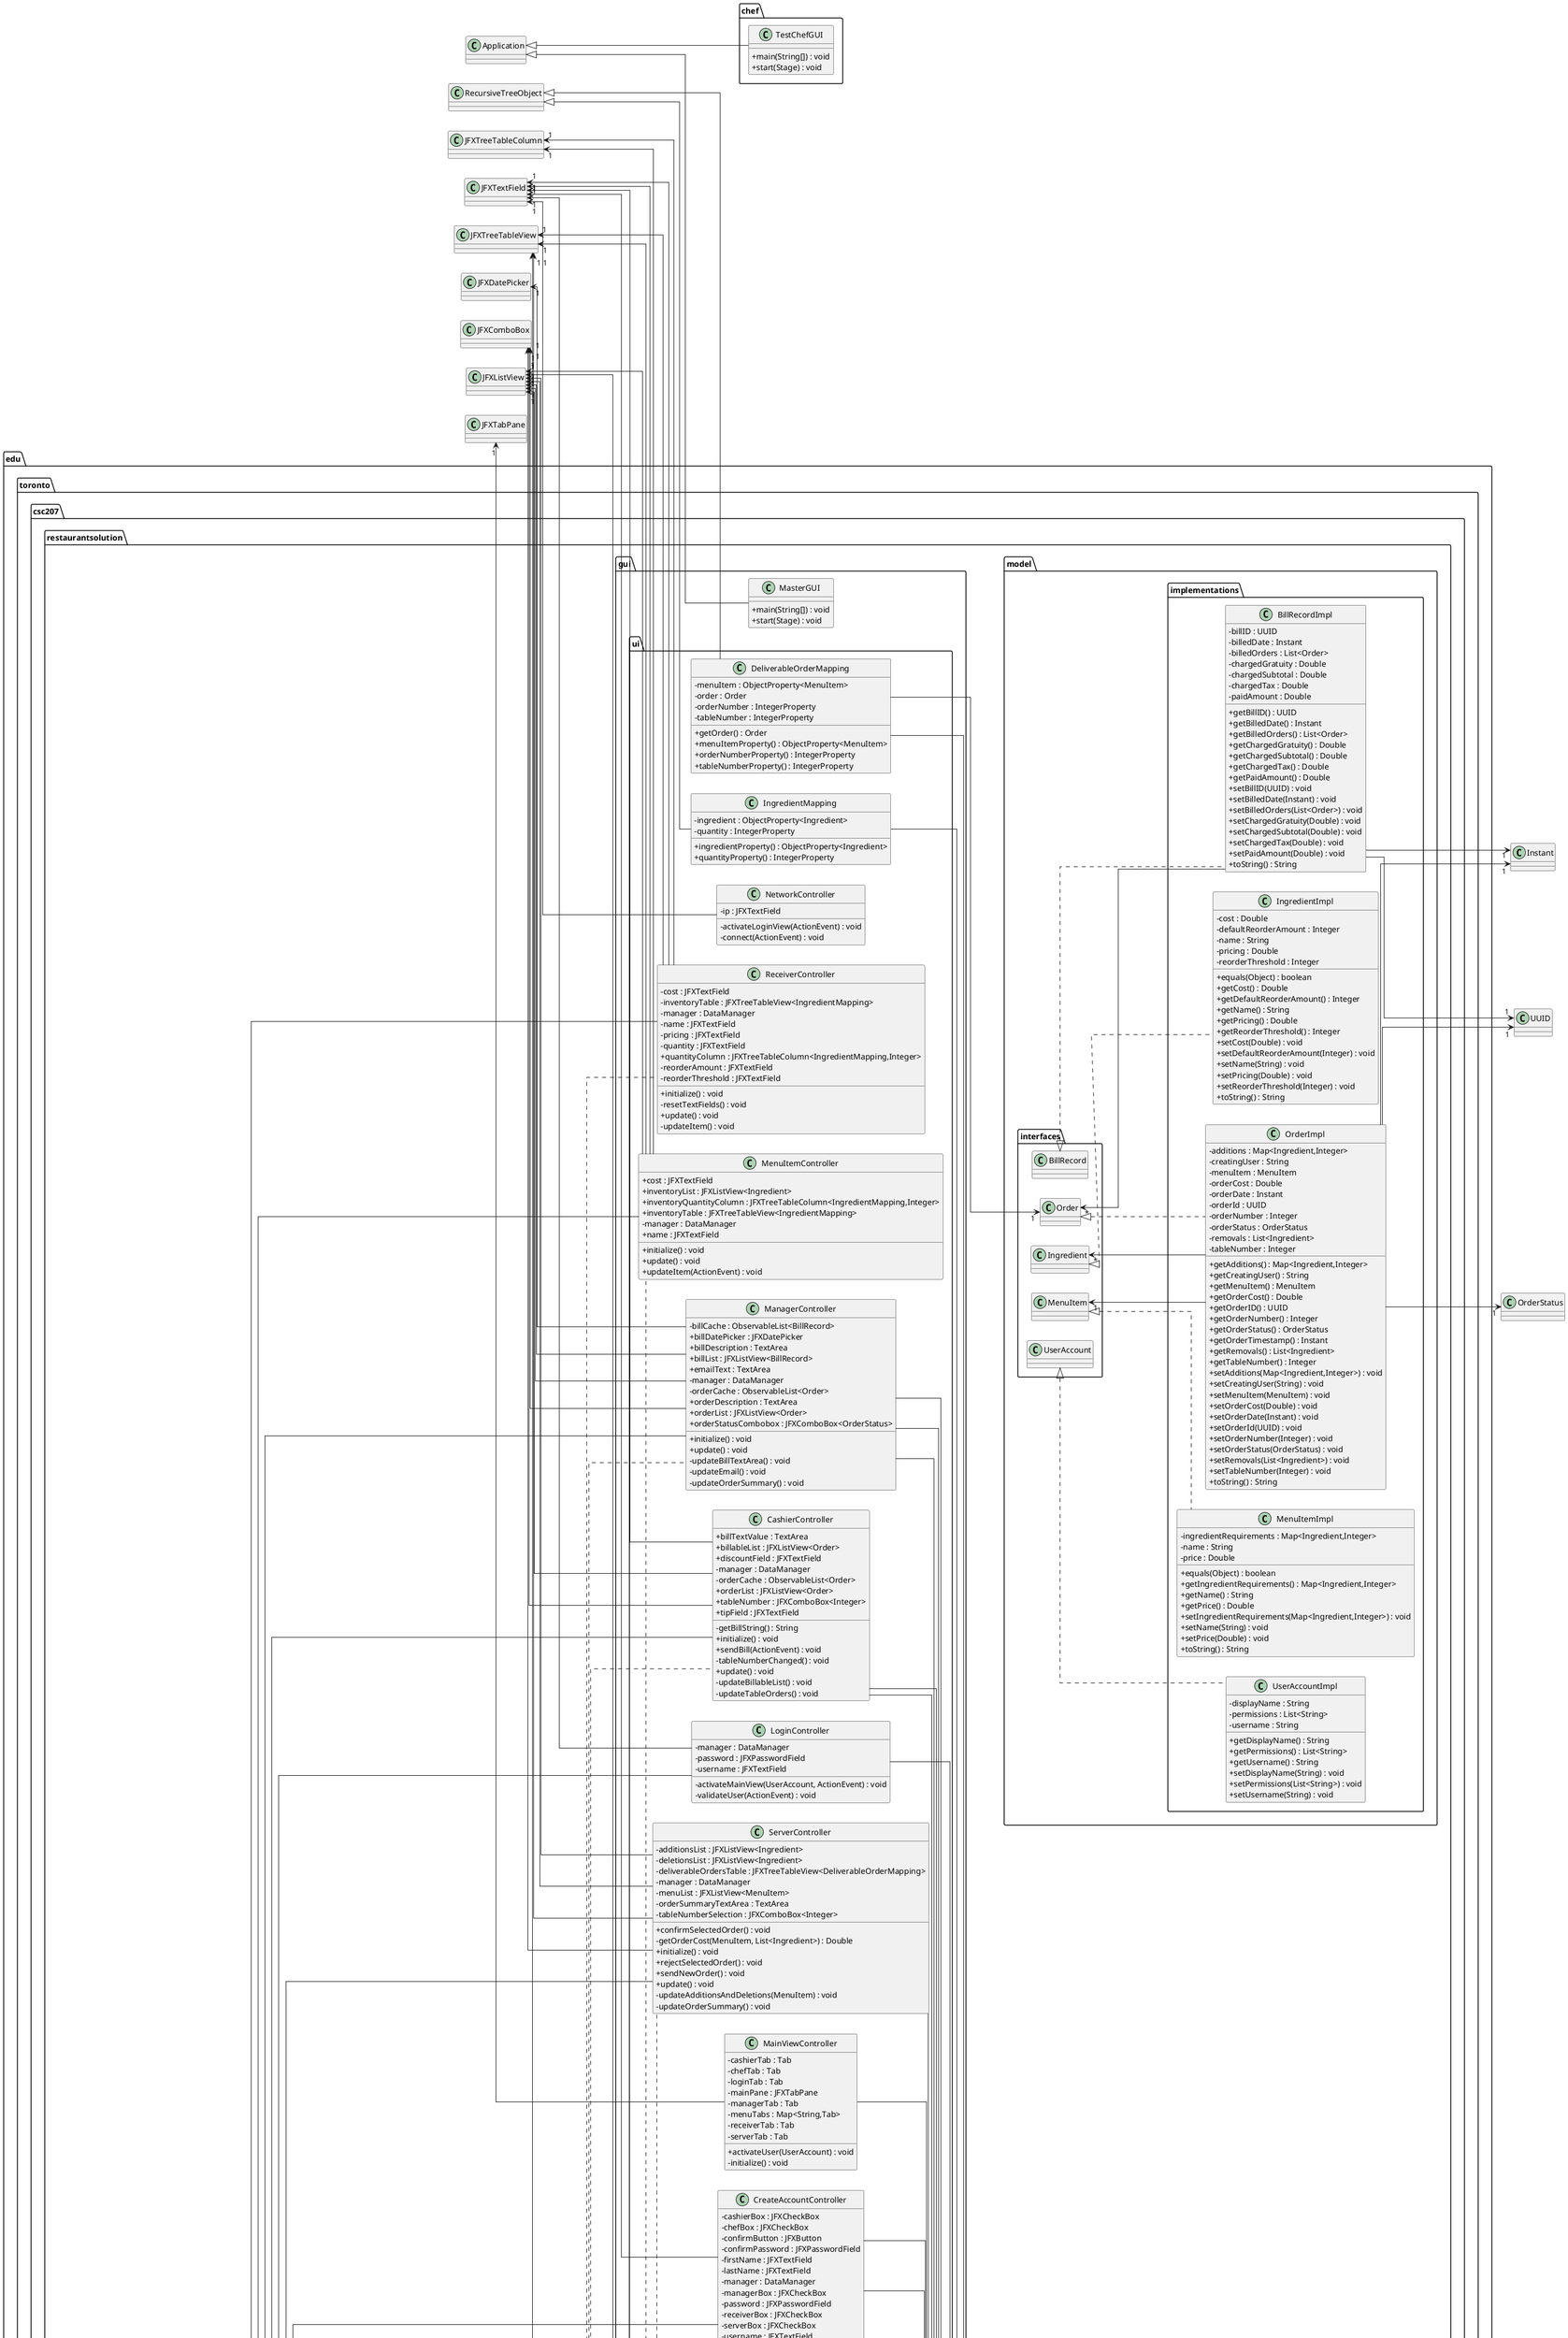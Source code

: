 
@startuml
left to right direction
skinparam classAttributeIconSize 0
skinparam linetype ortho

package edu.toronto.csc207.restaurantsolution.database {
class AccountDatabase {
	+ addPermission(String, String) : void
	+ createAccount(String, String, String) : void
	# createTable() : void
	+ removePermission(String, String) : void
	+ retrieveAccount(String) : UserAccount
	+ verifyAccount(String, String) : boolean
}
class BillRecordDatabase {
	- orderDatabase : OrderDatabase
	+ addOrUpdateBill(BillRecord) : void
	# createTable() : void
	+ getBillRecord(UUID) : BillRecord
	+ retrieveAllBills() : List<BillRecord>
}
class ConnectionConsumer {
}
class ConnectionFunction {
}
class IngredientDatabase {
	# createTable() : void
	+ getAllIngredient() : List<Ingredient>
	+ getIngredient(String) : Ingredient
	+ registerIngredient(Ingredient) : void
}
class InventoryDatabase {
	# createTable() : void
	+ getIngredientCount(Ingredient) : int
	+ setIngredientCount(Ingredient, Integer) : void
}
class MenuItemDatabase {
	# createTable() : void
	+ getAllMenuItems() : List<MenuItem>
	+ getMenuItem(String) : MenuItem
	+ registerMenuItem(MenuItem) : void
}
class OrderDatabase {
	- ingredientDatabase : IngredientDatabase
	- menuItems : MenuItemDatabase
	# createTable() : void
	+ insertOrUpdateOrder(Order) : void
	+ retrieveAllOrders() : List<Order>
	+ retrieveOrder(UUID) : Order
}
class SqlLibrary {
	- dataSource : DataSource
	# createTable() : void
	# executeQuery(ConnectionFunction<T>) : T
	# executeUpdate(ConnectionConsumer) : void
}
}
package edu.toronto.csc207.restaurantsolution.model.implementations {
class BillRecordImpl {
	- billID : UUID
	- billedDate : Instant
	- billedOrders : List<Order>
	- chargedGratuity : Double
	- chargedSubtotal : Double
	- chargedTax : Double
	- paidAmount : Double
	+ getBillID() : UUID
	+ getBilledDate() : Instant
	+ getBilledOrders() : List<Order>
	+ getChargedGratuity() : Double
	+ getChargedSubtotal() : Double
	+ getChargedTax() : Double
	+ getPaidAmount() : Double
	+ setBillID(UUID) : void
	+ setBilledDate(Instant) : void
	+ setBilledOrders(List<Order>) : void
	+ setChargedGratuity(Double) : void
	+ setChargedSubtotal(Double) : void
	+ setChargedTax(Double) : void
	+ setPaidAmount(Double) : void
	+ toString() : String
}
class IngredientImpl {
	- cost : Double
	- defaultReorderAmount : Integer
	- name : String
	- pricing : Double
	- reorderThreshold : Integer
	+ equals(Object) : boolean
	+ getCost() : Double
	+ getDefaultReorderAmount() : Integer
	+ getName() : String
	+ getPricing() : Double
	+ getReorderThreshold() : Integer
	+ setCost(Double) : void
	+ setDefaultReorderAmount(Integer) : void
	+ setName(String) : void
	+ setPricing(Double) : void
	+ setReorderThreshold(Integer) : void
	+ toString() : String
}
class MenuItemImpl {
	- ingredientRequirements : Map<Ingredient,Integer>
	- name : String
	- price : Double
	+ equals(Object) : boolean
	+ getIngredientRequirements() : Map<Ingredient,Integer>
	+ getName() : String
	+ getPrice() : Double
	+ setIngredientRequirements(Map<Ingredient,Integer>) : void
	+ setName(String) : void
	+ setPrice(Double) : void
	+ toString() : String
}
class OrderImpl {
	- additions : Map<Ingredient,Integer>
	- creatingUser : String
	- menuItem : MenuItem
	- orderCost : Double
	- orderDate : Instant
	- orderId : UUID
	- orderNumber : Integer
	- orderStatus : OrderStatus
	- removals : List<Ingredient>
	- tableNumber : Integer
	+ getAdditions() : Map<Ingredient,Integer>
	+ getCreatingUser() : String
	+ getMenuItem() : MenuItem
	+ getOrderCost() : Double
	+ getOrderID() : UUID
	+ getOrderNumber() : Integer
	+ getOrderStatus() : OrderStatus
	+ getOrderTimestamp() : Instant
	+ getRemovals() : List<Ingredient>
	+ getTableNumber() : Integer
	+ setAdditions(Map<Ingredient,Integer>) : void
	+ setCreatingUser(String) : void
	+ setMenuItem(MenuItem) : void
	+ setOrderCost(Double) : void
	+ setOrderDate(Instant) : void
	+ setOrderId(UUID) : void
	+ setOrderNumber(Integer) : void
	+ setOrderStatus(OrderStatus) : void
	+ setRemovals(List<Ingredient>) : void
	+ setTableNumber(Integer) : void
	+ toString() : String
}
class UserAccountImpl {
	- displayName : String
	- permissions : List<String>
	- username : String
	+ getDisplayName() : String
	+ getPermissions() : List<String>
	+ getUsername() : String
	+ setDisplayName(String) : void
	+ setPermissions(List<String>) : void
	+ setUsername(String) : void
}
}
package edu.toronto.csc207.restaurantsolution.gui {
class MasterGUI {
	+ main(String[]) : void
	+ start(Stage) : void
}
class NetworkContainer {
	+ dataManager : DataManager
	+ dataService : DataService
	+ getSavedNetwork() : boolean
}
}
package edu.toronto.csc207.restaurantsolution.gui.ui {
class CashierController {
	+ billTextValue : TextArea
	+ billableList : JFXListView<Order>
	+ discountField : JFXTextField
	- manager : DataManager
	- orderCache : ObservableList<Order>
	+ orderList : JFXListView<Order>
	+ tableNumber : JFXComboBox<Integer>
	+ tipField : JFXTextField
	- getBillString() : String
	+ initialize() : void
	+ sendBill(ActionEvent) : void
	- tableNumberChanged() : void
	+ update() : void
	- updateBillableList() : void
	- updateTableOrders() : void
}
class ChefController {
	- inProgressOrderList : JFXListView<Order>
	- incomingOrderList : JFXListView<Order>
	- itemDisplayIngredientList : JFXTreeTableView<IngredientMapping>
	- itemDisplayTitle : Label
	- manager : DataManager
	- initialize() : void
	- refreshOrderView(Order) : void
	+ setSelectedOrderSeen() : void
	+ update() : void
}
class CreateAccountController {
	- cashierBox : JFXCheckBox
	- chefBox : JFXCheckBox
	- confirmButton : JFXButton
	- confirmPassword : JFXPasswordField
	- firstName : JFXTextField
	- lastName : JFXTextField
	- manager : DataManager
	- managerBox : JFXCheckBox
	- password : JFXPasswordField
	- receiverBox : JFXCheckBox
	- serverBox : JFXCheckBox
	- username : JFXTextField
	+ confirmAction() : void
	- errorAlert(String) : void
	- setEmptyAlerts() : boolean
	- setRegexAlerts() : void
}
class DeliverableOrderMapping {
	- menuItem : ObjectProperty<MenuItem>
	- order : Order
	- orderNumber : IntegerProperty
	- tableNumber : IntegerProperty
	+ getOrder() : Order
	+ menuItemProperty() : ObjectProperty<MenuItem>
	+ orderNumberProperty() : IntegerProperty
	+ tableNumberProperty() : IntegerProperty
}
class IngredientMapping {
	- ingredient : ObjectProperty<Ingredient>
	- quantity : IntegerProperty
	+ ingredientProperty() : ObjectProperty<Ingredient>
	+ quantityProperty() : IntegerProperty
}
class LoginController {
	- manager : DataManager
	- password : JFXPasswordField
	- username : JFXTextField
	- activateMainView(UserAccount, ActionEvent) : void
	- validateUser(ActionEvent) : void
}
class MainViewController {
	- cashierTab : Tab
	- chefTab : Tab
	- loginTab : Tab
	- mainPane : JFXTabPane
	- managerTab : Tab
	- menuTabs : Map<String,Tab>
	- receiverTab : Tab
	- serverTab : Tab
	+ activateUser(UserAccount) : void
	- initialize() : void
}
class ManagerController {
	- billCache : ObservableList<BillRecord>
	+ billDatePicker : JFXDatePicker
	+ billDescription : TextArea
	+ billList : JFXListView<BillRecord>
	+ emailText : TextArea
	- manager : DataManager
	- orderCache : ObservableList<Order>
	+ orderDescription : TextArea
	+ orderList : JFXListView<Order>
	+ orderStatusCombobox : JFXComboBox<OrderStatus>
	+ initialize() : void
	+ update() : void
	- updateBillTextArea() : void
	- updateEmail() : void
	- updateOrderSummary() : void
}
class MenuItemController {
	+ cost : JFXTextField
	+ inventoryList : JFXListView<Ingredient>
	+ inventoryQuantityColumn : JFXTreeTableColumn<IngredientMapping,Integer>
	+ inventoryTable : JFXTreeTableView<IngredientMapping>
	- manager : DataManager
	+ name : JFXTextField
	+ initialize() : void
	+ update() : void
	+ updateItem(ActionEvent) : void
}
class NetworkController {
	- ip : JFXTextField
	- activateLoginView(ActionEvent) : void
	- connect(ActionEvent) : void
}
class ReceiverController {
	- cost : JFXTextField
	- inventoryTable : JFXTreeTableView<IngredientMapping>
	- manager : DataManager
	- name : JFXTextField
	- pricing : JFXTextField
	- quantity : JFXTextField
	+ quantityColumn : JFXTreeTableColumn<IngredientMapping,Integer>
	- reorderAmount : JFXTextField
	- reorderThreshold : JFXTextField
	+ initialize() : void
	- resetTextFields() : void
	+ update() : void
	- updateItem() : void
}
class ServerController {
	- additionsList : JFXListView<Ingredient>
	- deletionsList : JFXListView<Ingredient>
	- deliverableOrdersTable : JFXTreeTableView<DeliverableOrderMapping>
	- manager : DataManager
	- menuList : JFXListView<MenuItem>
	- orderSummaryTextArea : TextArea
	- tableNumberSelection : JFXComboBox<Integer>
	+ confirmSelectedOrder() : void
	- getOrderCost(MenuItem, List<Ingredient>) : Double
	+ initialize() : void
	+ rejectSelectedOrder() : void
	+ sendNewOrder() : void
	+ update() : void
	- updateAdditionsAndDeletions(MenuItem) : void
	- updateOrderSummary() : void
}
}
package chef {
class TestChefGUI {
	+ main(String[]) : void
	+ start(Stage) : void
}
}
package edu.toronto.csc207.restaurantsolution.model.interfaces {
class BillRecord {
}
class Ingredient {
}
class MenuItem {
}
class Order {
}
class UserAccount {
}
}
package edu.toronto.csc207.restaurantsolution.remoting.client {
class DataClient {
	- listeners : ArrayList<DataListener>
	- remoteInterface : UpdateServer
	+ getRemoteInterface() : UpdateServer
	+ registerListener(DataListener) : void
	+ update() : void
}
class RemoteListener {
}
}
package edu.toronto.csc207.restaurantsolution.remoting {
class DataListener {
}
class DataManager {
}
class DataService {
	- dataClient : DataClient
	- dataManager : DataManager
	+ getDataManager() : DataManager
	+ registerListener(DataListener) : void
}
}
package edu.toronto.csc207.restaurantsolution.remoting.server {
class DataServer {
	- accountDatabase : AccountDatabase
	- billRecordDatabase : BillRecordDatabase
	- ingredientDatabase : IngredientDatabase
	- inventoryDatabase : InventoryDatabase
	- listeners : ArrayList<RemoteListener>
	- logger : InfoLogger
	- menuItemDatabase : MenuItemDatabase
	- orderDatabase : OrderDatabase
	+ checkLogin(String, String) : boolean
	+ createAccount(String, String, String, List<String>) : void
	+ getAllBills() : List<BillRecord>
	+ getAllIngredients() : List<Ingredient>
	+ getAllMenuItems() : List<MenuItem>
	+ getAllOrders() : List<Order>
	+ getBillRecord(UUID) : BillRecord
	+ getIngredientCount(Ingredient) : int
	+ getIngredient(String) : Ingredient
	+ getMenuItem(String) : MenuItem
	+ getOrder(UUID) : Order
	+ getUserAccount(String) : UserAccount
	+ modifyBillRecord(BillRecord) : void
	+ modifyMenuItem(MenuItem) : void
	+ modifyOrder(Order) : void
	+ modifyOrder(Order, OrderStatus) : void
	+ registerIngredient(Ingredient) : void
	+ registerListener(RemoteListener) : void
	+ setIngredientCount(Ingredient, Integer) : void
	+ updateListeners() : void
}
class InfoLogger {
	- logger : Logger
	+ printError(String) : void
	+ printInfo(String) : void
}
class RemoteObjectBinder {
	- logger : Logger
	- port : int
	- registry : Registry
	+ bind(String, Remote) : void
	+ unbind(String) : void
}
class ServerInfo {
	+ name : String
	+ port : int
}
class ServerLauncher {
	+ main(String[]) : void
}
class UpdateServer {
}
}
SqlLibrary <|-- AccountDatabase
SqlLibrary <|-- BillRecordDatabase
SqlLibrary <|-- IngredientDatabase
SqlLibrary <|-- InventoryDatabase
SqlLibrary <|-- MenuItemDatabase
SqlLibrary <|-- OrderDatabase
Application <|-- MasterGUI
RecursiveTreeObject <|-- DeliverableOrderMapping
RecursiveTreeObject <|-- IngredientMapping
Application <|-- TestChefGUI
UnicastRemoteObject <|-- DataClient
BillRecord <|.. BillRecordImpl
Ingredient <|.. IngredientImpl
MenuItem <|.. MenuItemImpl
Order <|.. OrderImpl
UserAccount <|.. UserAccountImpl
DataListener <|.. CashierController
DataListener <|.. ChefController
DataListener <|.. ManagerController
DataListener <|.. MenuItemController
DataListener <|.. ReceiverController
DataListener <|.. ServerController
RemoteListener <|.. DataClient
DataManager <|.. DataServer
ManagerController --> "1" ObservableList
IngredientDatabase "1" <-- OrderDatabase
BillRecordImpl --> "1" UUID
DeliverableOrderMapping --> "1" ObjectProperty
DataServer --> "1" InventoryDatabase
DataClient --> "1" UpdateServer
JFXTreeTableView "1" <-- ReceiverController
DataManager "1" <-- DataService
CreateAccountController --> "1" JFXTextField
DeliverableOrderMapping --> "1" Order
ServerController --> "1" TextArea
DataManager "1" <-- ServerController
ManagerController --> "1" ObservableList
JFXTextField "1" <-- MenuItemController
JFXDatePicker "1" <-- ManagerController
CashierController --> "1" JFXListView
MainViewController --> "1" Tab
CashierController --> "1" DataManager
ChefController --> "1" DataManager
DataClient "1" <-- DataService
DataServer --> "1" MenuItemDatabase
JFXTreeTableColumn "1" <-- ReceiverController
JFXListView "1" <-- ManagerController
MenuItemDatabase "1" <-- OrderDatabase
DataSource "1" <-- SqlLibrary
CreateAccountController --> "1" JFXCheckBox
JFXListView "1" <-- MenuItemController
CreateAccountController --> "1" JFXPasswordField
JFXComboBox "1" <-- ServerController
JFXListView "1" <-- ManagerController
OrderImpl --> "1" OrderStatus
DataManager "1" <-- NetworkContainer
JFXTreeTableView "1" <-- MenuItemController
ChefController --> "1" JFXTreeTableView
JFXTabPane "1" <-- MainViewController
Registry "1" <-- RemoteObjectBinder
BillRecordDatabase --> "1" OrderDatabase
BillRecordImpl --> "*" Order
DataManager "1" <-- ManagerController
DataManager "1" <-- LoginController
DataManager "1" <-- ReceiverController
CashierController --> "1" JFXTextField
JFXComboBox "1" <-- ManagerController
JFXTreeTableView "1" <-- ServerController
JFXListView "1" <-- ServerController
JFXTextField "1" <-- LoginController
InfoLogger --> "1" Logger
BillRecordDatabase "1" <-- DataServer
Ingredient "*" <-- OrderImpl
JFXTreeTableColumn "1" <-- MenuItemController
CashierController --> "1" ObservableList
JFXListView "1" <-- ServerController
CreateAccountController --> "1" JFXButton
DataService "1" <-- NetworkContainer
BillRecordImpl --> "1" Instant
ChefController --> "1" Label
CashierController --> "1" TextArea
ManagerController --> "1" TextArea
AccountDatabase "1" <-- DataServer
CashierController --> "1" JFXComboBox
ChefController --> "1" JFXListView
IngredientMapping --> "1" ObjectProperty
JFXPasswordField "1" <-- LoginController
MenuItem "1" <-- OrderImpl
JFXTextField "1" <-- ReceiverController
DataManager "1" <-- MenuItemController
CreateAccountController --> "1" DataManager
Logger "1" <-- RemoteObjectBinder
JFXTextField "1" <-- NetworkController
DataServer --> "*" RemoteListener
Instant "1" <-- OrderImpl
DataServer --> "1" InfoLogger
OrderImpl --> "1" UUID
DataServer --> "1" OrderDatabase
DataClient --> "*" DataListener
DataServer --> "1" IngredientDatabase
@enduml
